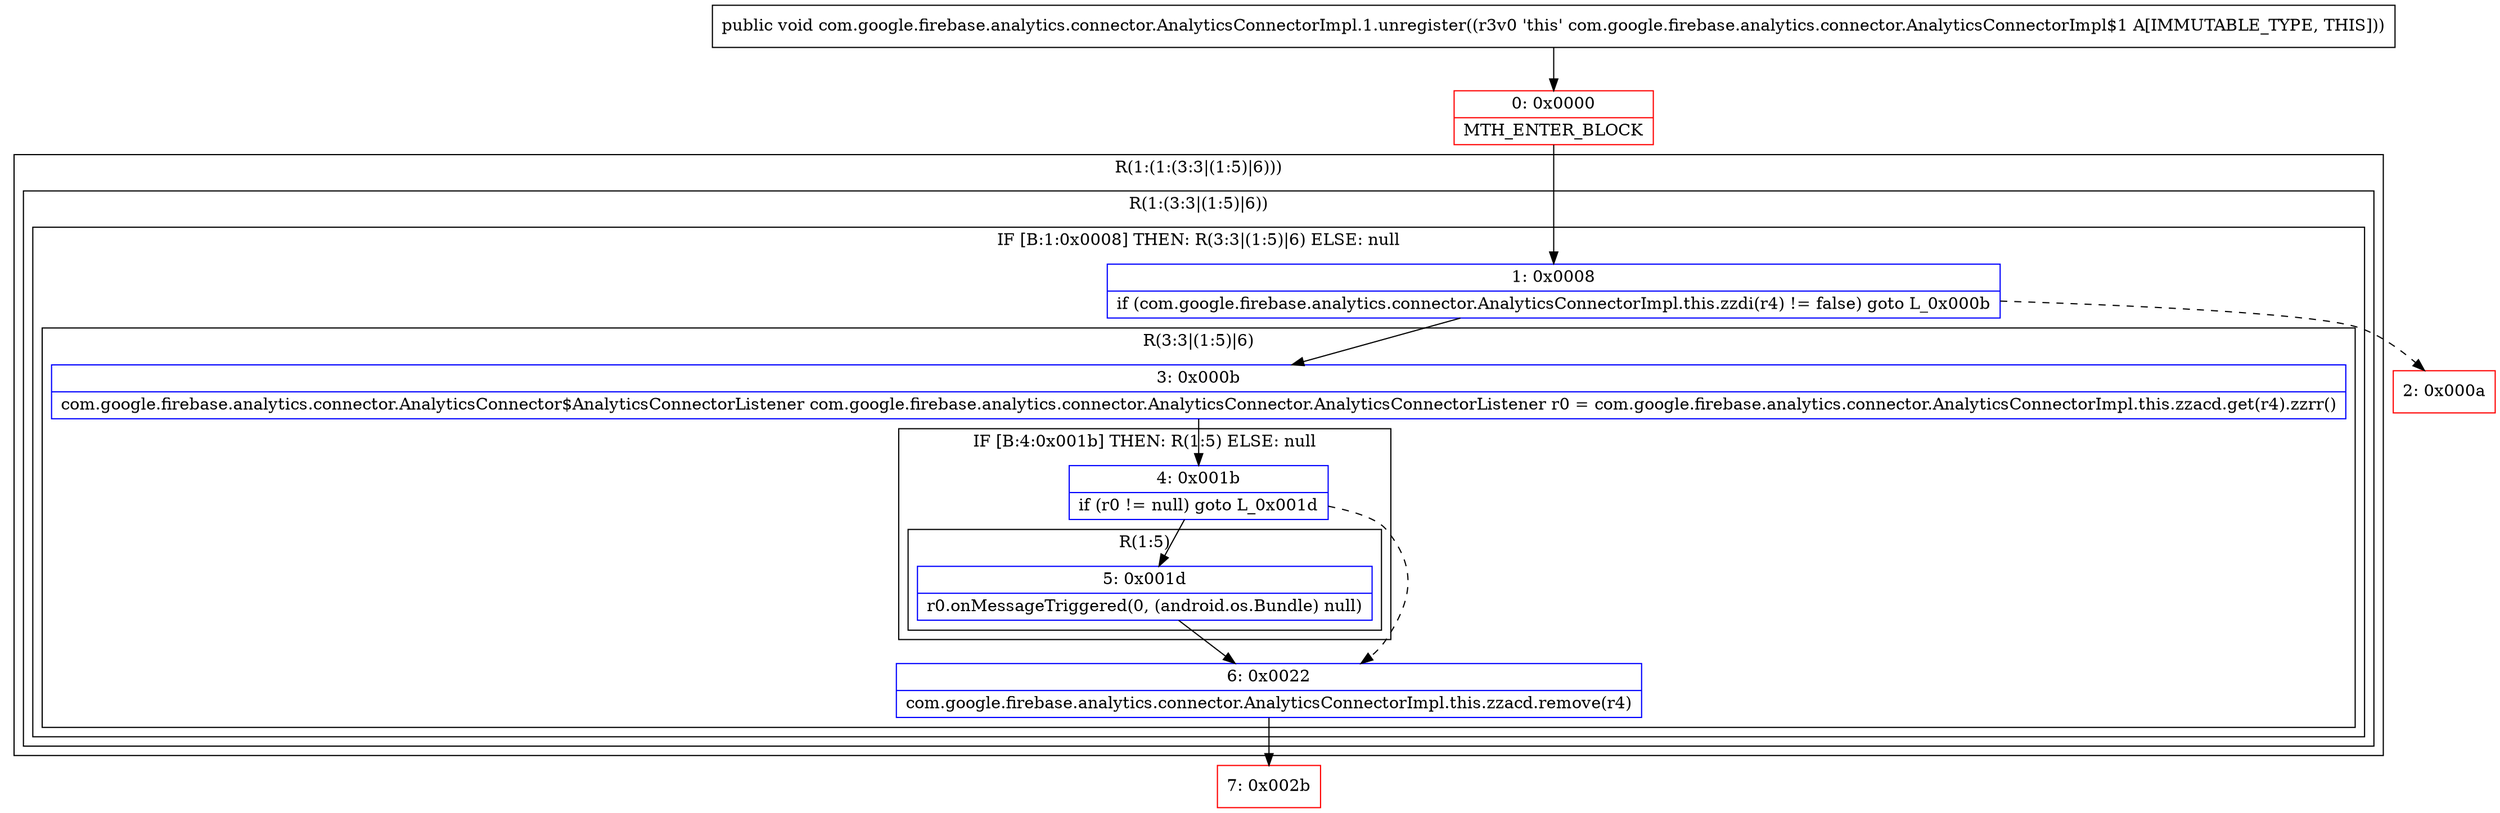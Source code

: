 digraph "CFG forcom.google.firebase.analytics.connector.AnalyticsConnectorImpl.1.unregister()V" {
subgraph cluster_Region_1218763850 {
label = "R(1:(1:(3:3|(1:5)|6)))";
node [shape=record,color=blue];
subgraph cluster_Region_21398297 {
label = "R(1:(3:3|(1:5)|6))";
node [shape=record,color=blue];
subgraph cluster_IfRegion_2044563171 {
label = "IF [B:1:0x0008] THEN: R(3:3|(1:5)|6) ELSE: null";
node [shape=record,color=blue];
Node_1 [shape=record,label="{1\:\ 0x0008|if (com.google.firebase.analytics.connector.AnalyticsConnectorImpl.this.zzdi(r4) != false) goto L_0x000b\l}"];
subgraph cluster_Region_1715913822 {
label = "R(3:3|(1:5)|6)";
node [shape=record,color=blue];
Node_3 [shape=record,label="{3\:\ 0x000b|com.google.firebase.analytics.connector.AnalyticsConnector$AnalyticsConnectorListener com.google.firebase.analytics.connector.AnalyticsConnector.AnalyticsConnectorListener r0 = com.google.firebase.analytics.connector.AnalyticsConnectorImpl.this.zzacd.get(r4).zzrr()\l}"];
subgraph cluster_IfRegion_842941485 {
label = "IF [B:4:0x001b] THEN: R(1:5) ELSE: null";
node [shape=record,color=blue];
Node_4 [shape=record,label="{4\:\ 0x001b|if (r0 != null) goto L_0x001d\l}"];
subgraph cluster_Region_1447431879 {
label = "R(1:5)";
node [shape=record,color=blue];
Node_5 [shape=record,label="{5\:\ 0x001d|r0.onMessageTriggered(0, (android.os.Bundle) null)\l}"];
}
}
Node_6 [shape=record,label="{6\:\ 0x0022|com.google.firebase.analytics.connector.AnalyticsConnectorImpl.this.zzacd.remove(r4)\l}"];
}
}
}
}
Node_0 [shape=record,color=red,label="{0\:\ 0x0000|MTH_ENTER_BLOCK\l}"];
Node_2 [shape=record,color=red,label="{2\:\ 0x000a}"];
Node_7 [shape=record,color=red,label="{7\:\ 0x002b}"];
MethodNode[shape=record,label="{public void com.google.firebase.analytics.connector.AnalyticsConnectorImpl.1.unregister((r3v0 'this' com.google.firebase.analytics.connector.AnalyticsConnectorImpl$1 A[IMMUTABLE_TYPE, THIS])) }"];
MethodNode -> Node_0;
Node_1 -> Node_2[style=dashed];
Node_1 -> Node_3;
Node_3 -> Node_4;
Node_4 -> Node_5;
Node_4 -> Node_6[style=dashed];
Node_5 -> Node_6;
Node_6 -> Node_7;
Node_0 -> Node_1;
}

